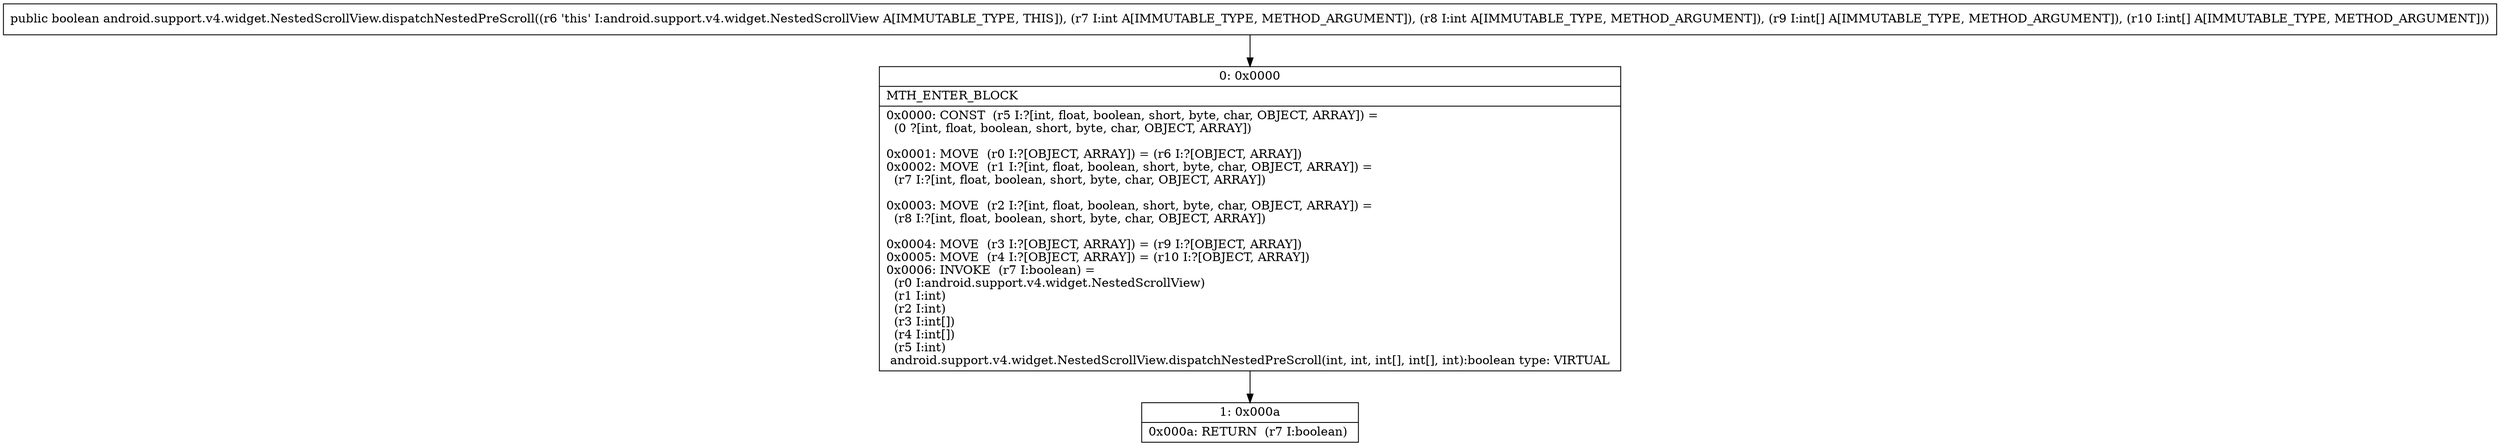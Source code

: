 digraph "CFG forandroid.support.v4.widget.NestedScrollView.dispatchNestedPreScroll(II[I[I)Z" {
Node_0 [shape=record,label="{0\:\ 0x0000|MTH_ENTER_BLOCK\l|0x0000: CONST  (r5 I:?[int, float, boolean, short, byte, char, OBJECT, ARRAY]) = \l  (0 ?[int, float, boolean, short, byte, char, OBJECT, ARRAY])\l \l0x0001: MOVE  (r0 I:?[OBJECT, ARRAY]) = (r6 I:?[OBJECT, ARRAY]) \l0x0002: MOVE  (r1 I:?[int, float, boolean, short, byte, char, OBJECT, ARRAY]) = \l  (r7 I:?[int, float, boolean, short, byte, char, OBJECT, ARRAY])\l \l0x0003: MOVE  (r2 I:?[int, float, boolean, short, byte, char, OBJECT, ARRAY]) = \l  (r8 I:?[int, float, boolean, short, byte, char, OBJECT, ARRAY])\l \l0x0004: MOVE  (r3 I:?[OBJECT, ARRAY]) = (r9 I:?[OBJECT, ARRAY]) \l0x0005: MOVE  (r4 I:?[OBJECT, ARRAY]) = (r10 I:?[OBJECT, ARRAY]) \l0x0006: INVOKE  (r7 I:boolean) = \l  (r0 I:android.support.v4.widget.NestedScrollView)\l  (r1 I:int)\l  (r2 I:int)\l  (r3 I:int[])\l  (r4 I:int[])\l  (r5 I:int)\l android.support.v4.widget.NestedScrollView.dispatchNestedPreScroll(int, int, int[], int[], int):boolean type: VIRTUAL \l}"];
Node_1 [shape=record,label="{1\:\ 0x000a|0x000a: RETURN  (r7 I:boolean) \l}"];
MethodNode[shape=record,label="{public boolean android.support.v4.widget.NestedScrollView.dispatchNestedPreScroll((r6 'this' I:android.support.v4.widget.NestedScrollView A[IMMUTABLE_TYPE, THIS]), (r7 I:int A[IMMUTABLE_TYPE, METHOD_ARGUMENT]), (r8 I:int A[IMMUTABLE_TYPE, METHOD_ARGUMENT]), (r9 I:int[] A[IMMUTABLE_TYPE, METHOD_ARGUMENT]), (r10 I:int[] A[IMMUTABLE_TYPE, METHOD_ARGUMENT])) }"];
MethodNode -> Node_0;
Node_0 -> Node_1;
}

